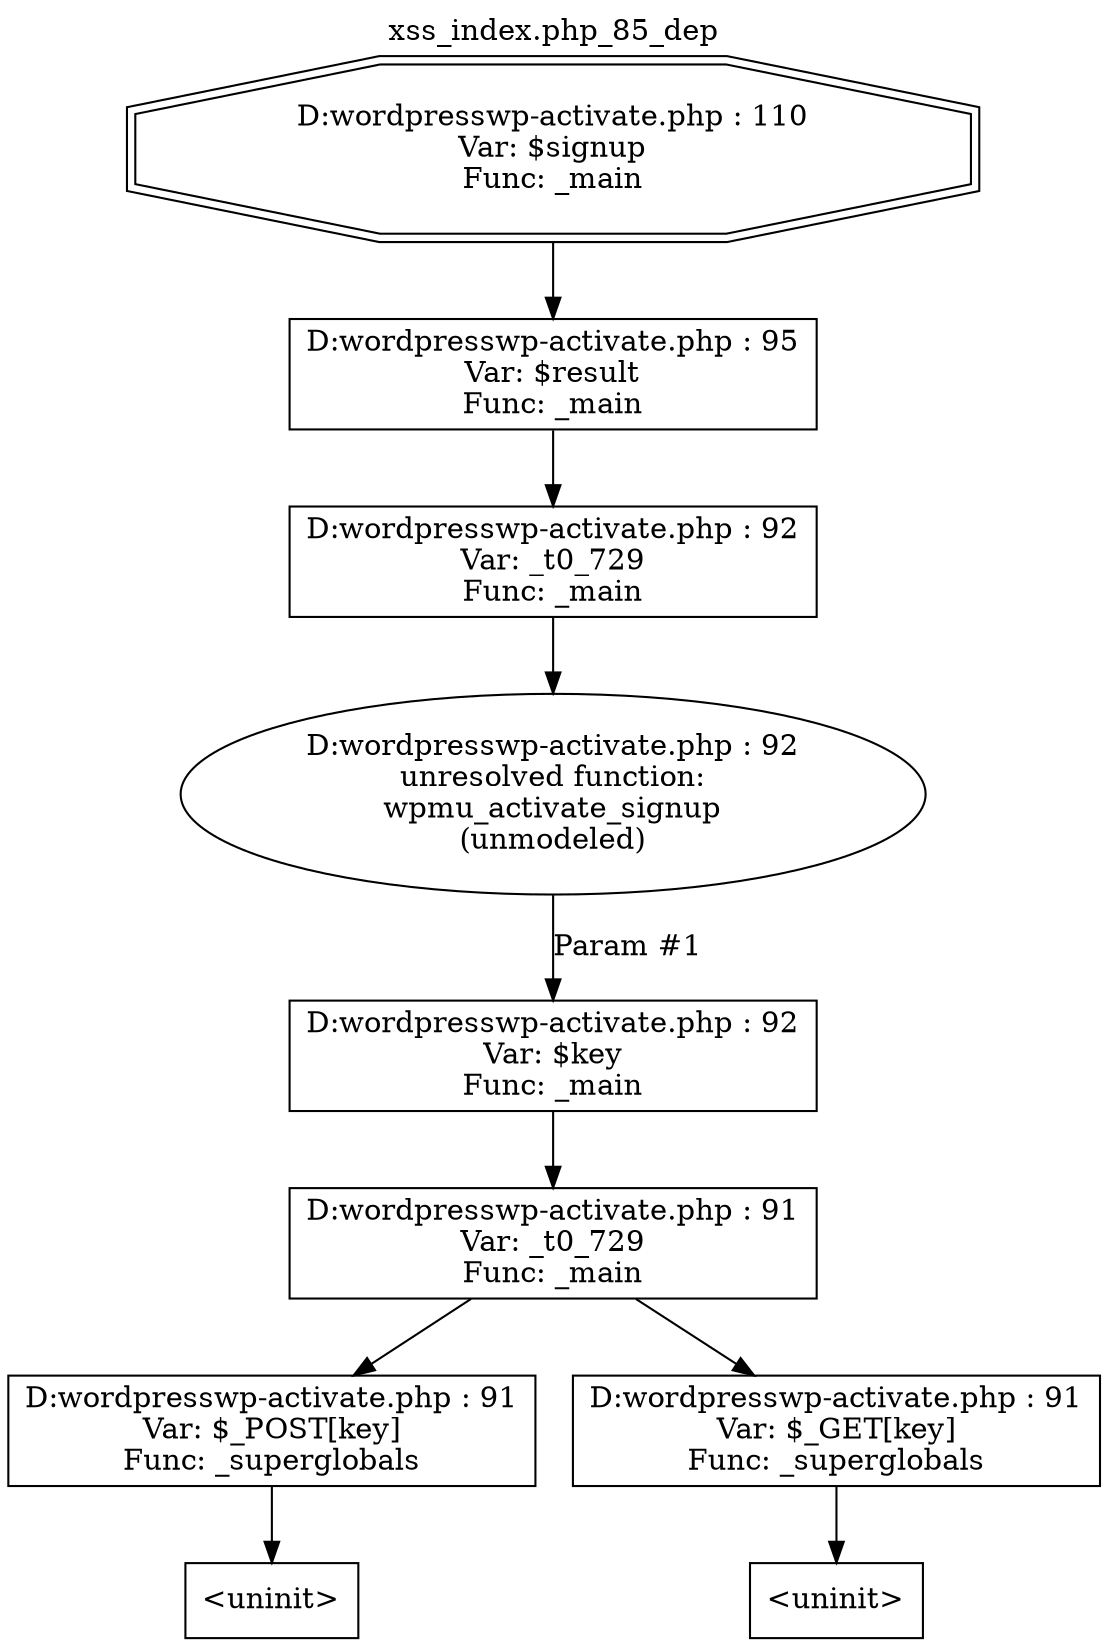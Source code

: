 digraph cfg {
  label="xss_index.php_85_dep";
  labelloc=t;
  n1 [shape=doubleoctagon, label="D:\wordpress\wp-activate.php : 110\nVar: $signup\nFunc: _main\n"];
  n2 [shape=box, label="D:\wordpress\wp-activate.php : 95\nVar: $result\nFunc: _main\n"];
  n3 [shape=box, label="D:\wordpress\wp-activate.php : 92\nVar: _t0_729\nFunc: _main\n"];
  n4 [shape=ellipse, label="D:\wordpress\wp-activate.php : 92\nunresolved function:\nwpmu_activate_signup\n(unmodeled)\n"];
  n5 [shape=box, label="D:\wordpress\wp-activate.php : 92\nVar: $key\nFunc: _main\n"];
  n6 [shape=box, label="D:\wordpress\wp-activate.php : 91\nVar: _t0_729\nFunc: _main\n"];
  n7 [shape=box, label="D:\wordpress\wp-activate.php : 91\nVar: $_POST[key]\nFunc: _superglobals\n"];
  n8 [shape=box, label="<uninit>"];
  n9 [shape=box, label="D:\wordpress\wp-activate.php : 91\nVar: $_GET[key]\nFunc: _superglobals\n"];
  n10 [shape=box, label="<uninit>"];
  n3 -> n4;
  n7 -> n8;
  n6 -> n7;
  n6 -> n9;
  n9 -> n10;
  n5 -> n6;
  n4 -> n5[label="Param #1"];
  n2 -> n3;
  n1 -> n2;
}
